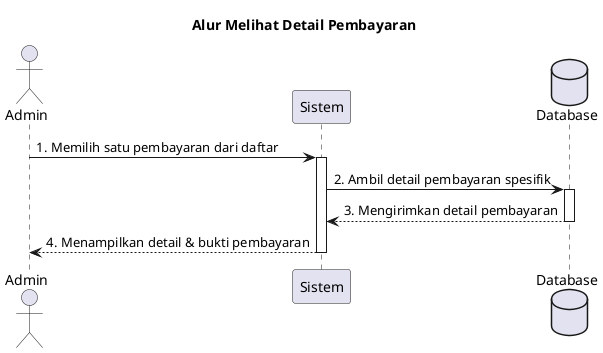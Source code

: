 @startuml
actor Admin
participant "Sistem" as System
database "Database" as DB

title Alur Melihat Detail Pembayaran

Admin -> System : 1. Memilih satu pembayaran dari daftar
activate System
System -> DB : 2. Ambil detail pembayaran spesifik
activate DB
DB --> System : 3. Mengirimkan detail pembayaran
deactivate DB
System --> Admin : 4. Menampilkan detail & bukti pembayaran
deactivate System

@enduml